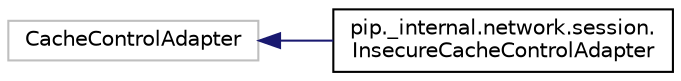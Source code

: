 digraph "Graphical Class Hierarchy"
{
 // LATEX_PDF_SIZE
  edge [fontname="Helvetica",fontsize="10",labelfontname="Helvetica",labelfontsize="10"];
  node [fontname="Helvetica",fontsize="10",shape=record];
  rankdir="LR";
  Node3415 [label="CacheControlAdapter",height=0.2,width=0.4,color="grey75", fillcolor="white", style="filled",tooltip=" "];
  Node3415 -> Node0 [dir="back",color="midnightblue",fontsize="10",style="solid",fontname="Helvetica"];
  Node0 [label="pip._internal.network.session.\lInsecureCacheControlAdapter",height=0.2,width=0.4,color="black", fillcolor="white", style="filled",URL="$classpip_1_1__internal_1_1network_1_1session_1_1InsecureCacheControlAdapter.html",tooltip=" "];
}
